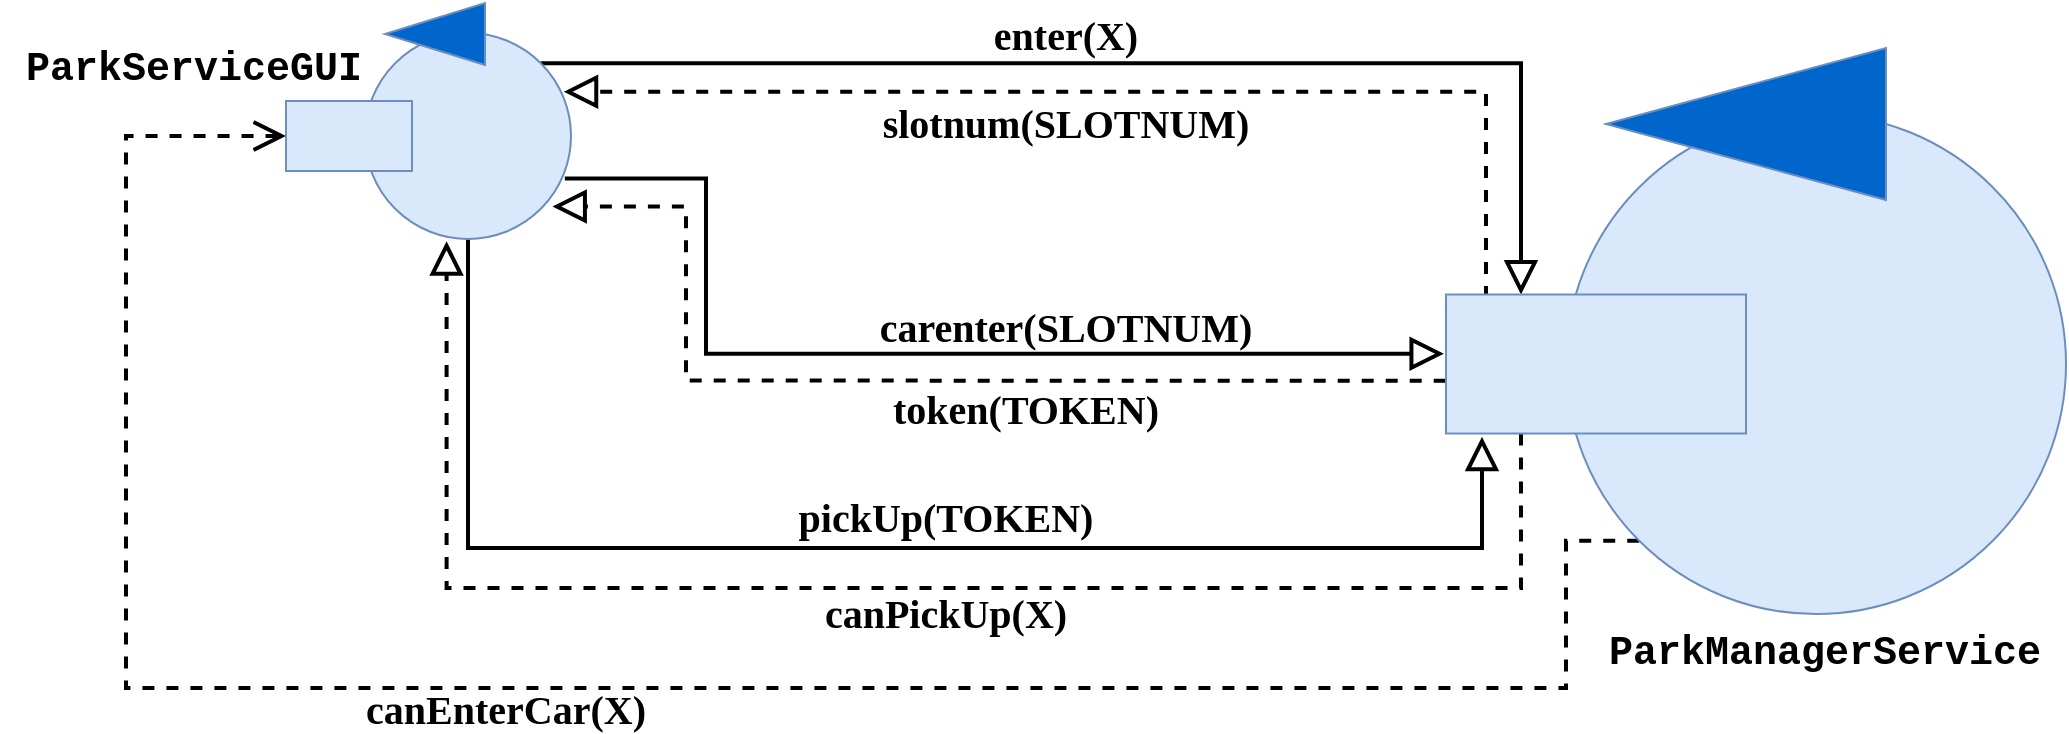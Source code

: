 <mxfile version="14.6.13" type="device"><diagram id="PS5p-miRpUZN3mHIzFUU" name="Pagina-1"><mxGraphModel dx="852" dy="494" grid="1" gridSize="10" guides="1" tooltips="1" connect="1" arrows="1" fold="1" page="1" pageScale="1" pageWidth="827" pageHeight="1169" math="0" shadow="0"><root><mxCell id="0"/><mxCell id="1" parent="0"/><mxCell id="-eRqOGfrBky46fttA31P-1" style="edgeStyle=orthogonalEdgeStyle;rounded=0;orthogonalLoop=1;jettySize=auto;html=1;exitX=0;exitY=1;exitDx=0;exitDy=0;entryX=0;entryY=0.5;entryDx=0;entryDy=0;dashed=1;strokeWidth=2;endArrow=open;endFill=0;endSize=12;" edge="1" parent="1" source="p0v2MCYOTG-1YUI7HmbI-32" target="30zqNNpmpJWdWRMAV30p-2"><mxGeometry relative="1" as="geometry"><Array as="points"><mxPoint x="1570" y="296"/><mxPoint x="1570" y="370"/><mxPoint x="850" y="370"/><mxPoint x="850" y="94"/></Array></mxGeometry></mxCell><mxCell id="p0v2MCYOTG-1YUI7HmbI-32" value="" style="ellipse;whiteSpace=wrap;html=1;aspect=fixed;fillColor=#dae8fc;fontStyle=1;fontFamily=Courier New;fontSize=20;strokeColor=#6c8ebf;" parent="1" vertex="1"><mxGeometry x="1570" y="83" width="250" height="250" as="geometry"/></mxCell><mxCell id="p0v2MCYOTG-1YUI7HmbI-33" value="" style="triangle;whiteSpace=wrap;html=1;rotation=-180;strokeColor=#6C8EBF;fillColor=#0066CC;" parent="1" vertex="1"><mxGeometry x="1590" y="50" width="140" height="76" as="geometry"/></mxCell><mxCell id="IcgJyoGY99qWzEA8poi0-1" value="ParkManagerService" style="text;html=1;strokeColor=none;fillColor=none;align=center;verticalAlign=middle;whiteSpace=wrap;rounded=0;fontFamily=Courier New;fontStyle=1;fontSize=20;" parent="1" vertex="1"><mxGeometry x="1578.75" y="341.5" width="241.25" height="20" as="geometry"/></mxCell><mxCell id="lE4kAf3G60pgB7z0cVgv-1" style="edgeStyle=orthogonalEdgeStyle;rounded=0;orthogonalLoop=1;jettySize=auto;html=1;exitX=1;exitY=0;exitDx=0;exitDy=0;endArrow=block;endFill=0;endSize=12;entryX=0.25;entryY=0;entryDx=0;entryDy=0;strokeWidth=2;" parent="1" source="IcgJyoGY99qWzEA8poi0-2" target="30zqNNpmpJWdWRMAV30p-4" edge="1"><mxGeometry relative="1" as="geometry"><mxPoint x="1550" y="180" as="targetPoint"/></mxGeometry></mxCell><mxCell id="lE4kAf3G60pgB7z0cVgv-8" style="edgeStyle=orthogonalEdgeStyle;rounded=0;orthogonalLoop=1;jettySize=auto;html=1;exitX=0.97;exitY=0.706;exitDx=0;exitDy=0;entryX=-0.007;entryY=0.426;entryDx=0;entryDy=0;fontFamily=Verdana;fontSize=20;endArrow=block;endFill=0;endSize=12;strokeWidth=2;entryPerimeter=0;exitPerimeter=0;" parent="1" source="IcgJyoGY99qWzEA8poi0-2" target="30zqNNpmpJWdWRMAV30p-4" edge="1"><mxGeometry relative="1" as="geometry"><Array as="points"><mxPoint x="1140" y="115"/><mxPoint x="1140" y="203"/></Array></mxGeometry></mxCell><mxCell id="lE4kAf3G60pgB7z0cVgv-12" style="edgeStyle=orthogonalEdgeStyle;rounded=0;orthogonalLoop=1;jettySize=auto;html=1;entryX=0.12;entryY=1.024;entryDx=0;entryDy=0;fontFamily=Verdana;fontSize=20;endArrow=block;endFill=0;endSize=12;strokeWidth=2;entryPerimeter=0;" parent="1" source="IcgJyoGY99qWzEA8poi0-2" target="30zqNNpmpJWdWRMAV30p-4" edge="1"><mxGeometry relative="1" as="geometry"><Array as="points"><mxPoint x="1021" y="300"/><mxPoint x="1528" y="300"/></Array></mxGeometry></mxCell><mxCell id="IcgJyoGY99qWzEA8poi0-2" value="" style="ellipse;whiteSpace=wrap;html=1;aspect=fixed;fillColor=#dae8fc;fontStyle=1;fontFamily=Courier New;fontSize=20;strokeColor=#6c8ebf;" parent="1" vertex="1"><mxGeometry x="969.5" y="42.5" width="103" height="103" as="geometry"/></mxCell><mxCell id="IcgJyoGY99qWzEA8poi0-3" value="" style="triangle;whiteSpace=wrap;html=1;rotation=-180;strokeColor=#6C8EBF;fillColor=#0066CC;" parent="1" vertex="1"><mxGeometry x="979.5" y="27.5" width="50" height="31" as="geometry"/></mxCell><mxCell id="IcgJyoGY99qWzEA8poi0-5" value="ParkServiceGUI" style="text;html=1;strokeColor=none;fillColor=none;align=center;verticalAlign=middle;whiteSpace=wrap;rounded=0;fontFamily=Courier New;fontStyle=1;fontSize=20;" parent="1" vertex="1"><mxGeometry x="787.5" y="50" width="192" height="20" as="geometry"/></mxCell><mxCell id="30zqNNpmpJWdWRMAV30p-2" value="" style="rounded=0;whiteSpace=wrap;html=1;shadow=0;fontFamily=Courier New;fontSize=20;strokeColor=#6c8ebf;fillColor=#dae8fc;" parent="1" vertex="1"><mxGeometry x="930" y="76.5" width="63" height="35" as="geometry"/></mxCell><mxCell id="lE4kAf3G60pgB7z0cVgv-2" style="edgeStyle=orthogonalEdgeStyle;rounded=0;orthogonalLoop=1;jettySize=auto;html=1;entryX=0.965;entryY=0.285;entryDx=0;entryDy=0;entryPerimeter=0;endArrow=block;endFill=0;endSize=12;dashed=1;strokeWidth=2;" parent="1" target="IcgJyoGY99qWzEA8poi0-2" edge="1"><mxGeometry relative="1" as="geometry"><mxPoint x="1530" y="173" as="sourcePoint"/><Array as="points"><mxPoint x="1529" y="173"/><mxPoint x="1530" y="173"/><mxPoint x="1530" y="72"/></Array></mxGeometry></mxCell><mxCell id="lE4kAf3G60pgB7z0cVgv-10" style="edgeStyle=orthogonalEdgeStyle;rounded=0;orthogonalLoop=1;jettySize=auto;html=1;entryX=0.91;entryY=0.842;entryDx=0;entryDy=0;entryPerimeter=0;fontFamily=Verdana;fontSize=20;endArrow=block;endFill=0;endSize=12;strokeWidth=2;dashed=1;exitX=-0.001;exitY=0.62;exitDx=0;exitDy=0;exitPerimeter=0;" parent="1" source="30zqNNpmpJWdWRMAV30p-4" target="IcgJyoGY99qWzEA8poi0-2" edge="1"><mxGeometry relative="1" as="geometry"><mxPoint x="1509" y="216" as="sourcePoint"/><Array as="points"><mxPoint x="1130" y="216"/><mxPoint x="1130" y="129"/></Array></mxGeometry></mxCell><mxCell id="lE4kAf3G60pgB7z0cVgv-16" style="edgeStyle=orthogonalEdgeStyle;rounded=0;orthogonalLoop=1;jettySize=auto;html=1;exitX=0.25;exitY=1;exitDx=0;exitDy=0;entryX=0.396;entryY=1.011;entryDx=0;entryDy=0;entryPerimeter=0;fontFamily=Verdana;fontSize=20;endArrow=block;endFill=0;endSize=12;strokeWidth=2;dashed=1;" parent="1" source="30zqNNpmpJWdWRMAV30p-4" target="IcgJyoGY99qWzEA8poi0-2" edge="1"><mxGeometry relative="1" as="geometry"><Array as="points"><mxPoint x="1548" y="320"/><mxPoint x="1010" y="320"/></Array></mxGeometry></mxCell><mxCell id="30zqNNpmpJWdWRMAV30p-4" value="" style="rounded=0;whiteSpace=wrap;html=1;shadow=0;fontFamily=Courier New;fontSize=20;strokeColor=#6c8ebf;fillColor=#dae8fc;" parent="1" vertex="1"><mxGeometry x="1510" y="173.25" width="150" height="69.5" as="geometry"/></mxCell><mxCell id="lE4kAf3G60pgB7z0cVgv-3" value="enter(X)" style="text;html=1;strokeColor=none;fillColor=none;align=center;verticalAlign=middle;whiteSpace=wrap;rounded=0;fontFamily=Verdana;fontSize=20;fontStyle=1" parent="1" vertex="1"><mxGeometry x="1190" y="33" width="260" height="20" as="geometry"/></mxCell><mxCell id="lE4kAf3G60pgB7z0cVgv-4" value="slotnum(SLOTNUM)" style="text;html=1;strokeColor=none;fillColor=none;align=center;verticalAlign=middle;whiteSpace=wrap;rounded=0;fontFamily=Verdana;fontSize=20;fontStyle=1" parent="1" vertex="1"><mxGeometry x="1190" y="76.5" width="260" height="20" as="geometry"/></mxCell><mxCell id="lE4kAf3G60pgB7z0cVgv-9" value="carenter(SLOTNUM)" style="text;html=1;strokeColor=none;fillColor=none;align=center;verticalAlign=middle;whiteSpace=wrap;rounded=0;fontFamily=Verdana;fontSize=20;fontStyle=1" parent="1" vertex="1"><mxGeometry x="1190" y="179" width="260" height="20" as="geometry"/></mxCell><mxCell id="lE4kAf3G60pgB7z0cVgv-11" value="token(TOKEN)" style="text;html=1;strokeColor=none;fillColor=none;align=center;verticalAlign=middle;whiteSpace=wrap;rounded=0;fontFamily=Verdana;fontSize=20;fontStyle=1" parent="1" vertex="1"><mxGeometry x="1170" y="220" width="260" height="20" as="geometry"/></mxCell><mxCell id="lE4kAf3G60pgB7z0cVgv-13" value="pickUp(TOKEN)" style="text;html=1;strokeColor=none;fillColor=none;align=center;verticalAlign=middle;whiteSpace=wrap;rounded=0;fontFamily=Verdana;fontSize=20;fontStyle=1" parent="1" vertex="1"><mxGeometry x="1130" y="274" width="260" height="20" as="geometry"/></mxCell><mxCell id="lE4kAf3G60pgB7z0cVgv-14" value="canPickUp(X)" style="text;html=1;strokeColor=none;fillColor=none;align=center;verticalAlign=middle;whiteSpace=wrap;rounded=0;fontFamily=Verdana;fontSize=20;fontStyle=1" parent="1" vertex="1"><mxGeometry x="1130" y="321.5" width="260" height="20" as="geometry"/></mxCell><mxCell id="-eRqOGfrBky46fttA31P-2" style="edgeStyle=orthogonalEdgeStyle;rounded=0;orthogonalLoop=1;jettySize=auto;html=1;exitX=0.5;exitY=1;exitDx=0;exitDy=0;" edge="1" parent="1" source="IcgJyoGY99qWzEA8poi0-5" target="IcgJyoGY99qWzEA8poi0-5"><mxGeometry relative="1" as="geometry"/></mxCell><mxCell id="-eRqOGfrBky46fttA31P-4" value="canEnterCar(X)" style="text;html=1;strokeColor=none;fillColor=none;align=center;verticalAlign=middle;whiteSpace=wrap;rounded=0;fontFamily=Verdana;fontSize=20;fontStyle=1" vertex="1" parent="1"><mxGeometry x="910" y="370" width="260" height="20" as="geometry"/></mxCell></root></mxGraphModel></diagram></mxfile>